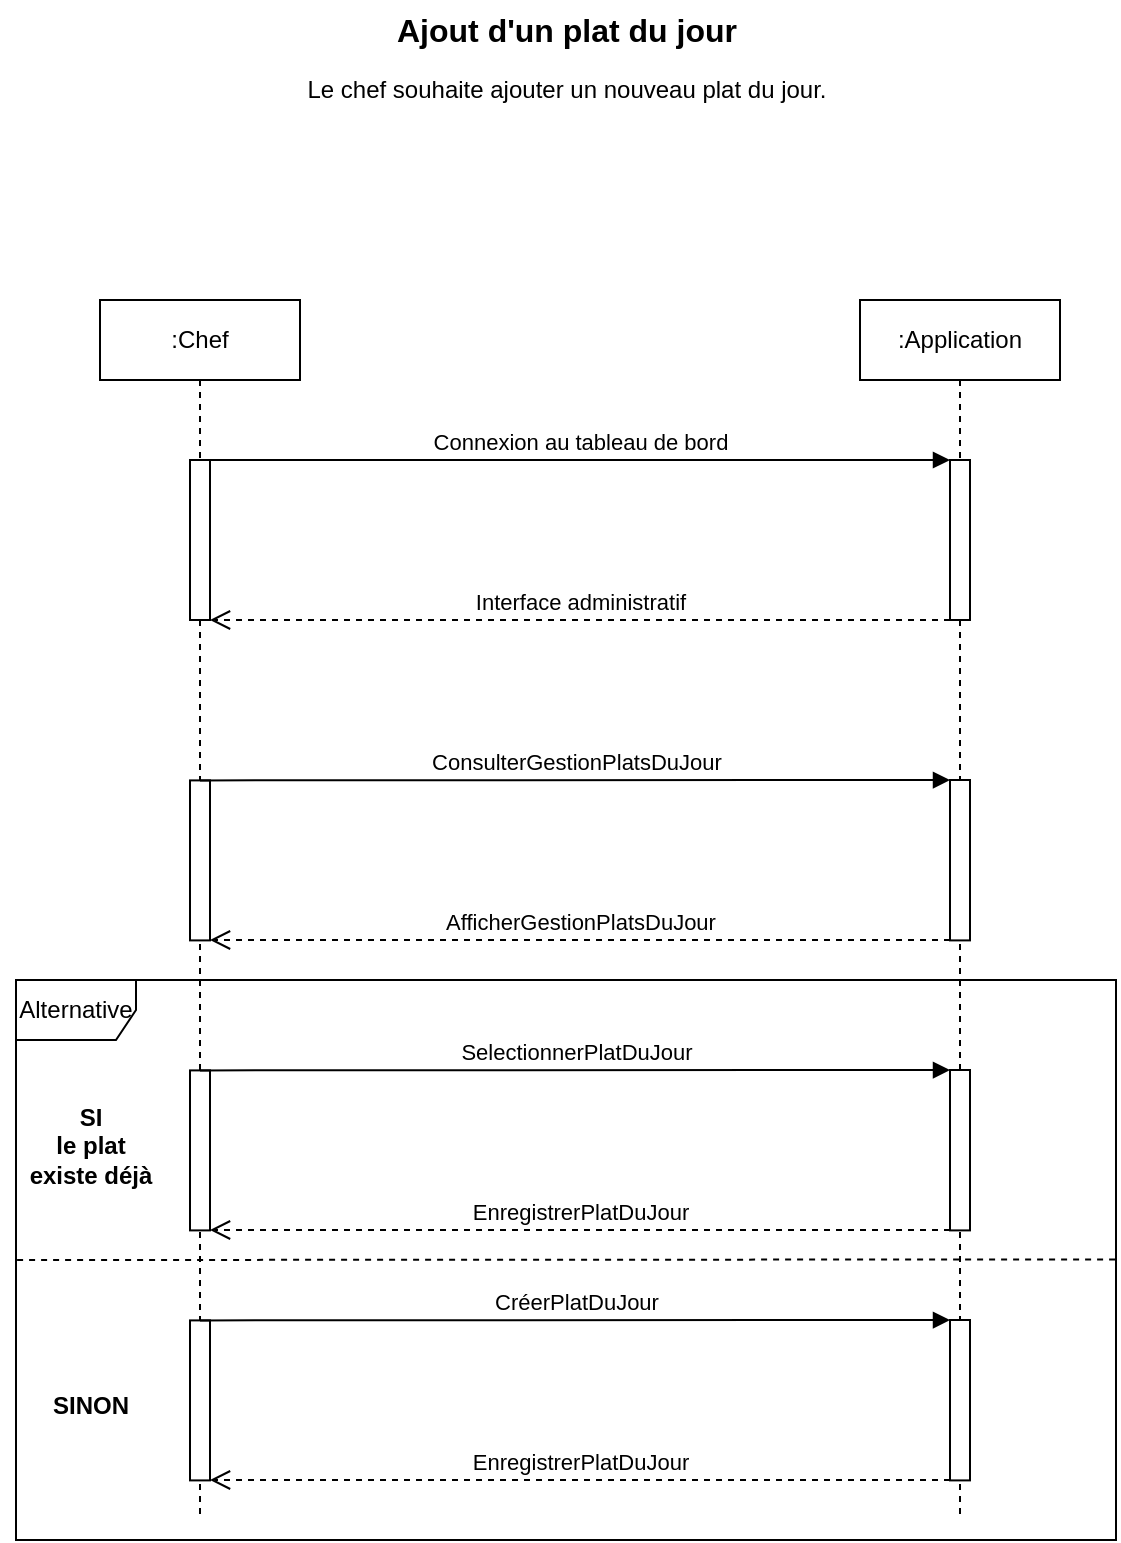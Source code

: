 <mxfile version="21.2.3">
  <diagram name="Page-1" id="AlQgFYiAesxGKjzgry_K">
    <mxGraphModel dx="2074" dy="1106" grid="1" gridSize="10" guides="1" tooltips="1" connect="1" arrows="1" fold="1" page="1" pageScale="1" pageWidth="827" pageHeight="1169" math="0" shadow="0">
      <root>
        <mxCell id="0" />
        <mxCell id="1" parent="0" />
        <mxCell id="VzBomBVX7HgXpCq8d6OW-4" value="Ajout d&#39;un plat du jour" style="text;html=1;align=center;verticalAlign=middle;resizable=0;points=[];autosize=1;strokeColor=none;fillColor=none;strokeWidth=1;fontStyle=1;fontSize=16;" vertex="1" parent="1">
          <mxGeometry x="318" y="50" width="190" height="30" as="geometry" />
        </mxCell>
        <mxCell id="VzBomBVX7HgXpCq8d6OW-14" value="Le chef souhaite ajouter un nouveau plat du jour." style="text;html=1;align=center;verticalAlign=middle;resizable=0;points=[];autosize=1;strokeColor=none;fillColor=none;" vertex="1" parent="1">
          <mxGeometry x="268" y="80" width="290" height="30" as="geometry" />
        </mxCell>
        <mxCell id="VzBomBVX7HgXpCq8d6OW-28" value=":Application" style="shape=umlLifeline;perimeter=lifelinePerimeter;whiteSpace=wrap;html=1;container=1;dropTarget=0;collapsible=0;recursiveResize=0;outlineConnect=0;portConstraint=eastwest;newEdgeStyle={&quot;edgeStyle&quot;:&quot;elbowEdgeStyle&quot;,&quot;elbow&quot;:&quot;vertical&quot;,&quot;curved&quot;:0,&quot;rounded&quot;:0};" vertex="1" parent="1">
          <mxGeometry x="560" y="200" width="100" height="610" as="geometry" />
        </mxCell>
        <mxCell id="VzBomBVX7HgXpCq8d6OW-30" value="" style="html=1;points=[];perimeter=orthogonalPerimeter;outlineConnect=0;targetShapes=umlLifeline;portConstraint=eastwest;newEdgeStyle={&quot;edgeStyle&quot;:&quot;elbowEdgeStyle&quot;,&quot;elbow&quot;:&quot;vertical&quot;,&quot;curved&quot;:0,&quot;rounded&quot;:0};" vertex="1" parent="VzBomBVX7HgXpCq8d6OW-28">
          <mxGeometry x="45" y="80" width="10" height="80" as="geometry" />
        </mxCell>
        <mxCell id="VzBomBVX7HgXpCq8d6OW-47" value="" style="html=1;points=[];perimeter=orthogonalPerimeter;outlineConnect=0;targetShapes=umlLifeline;portConstraint=eastwest;newEdgeStyle={&quot;edgeStyle&quot;:&quot;elbowEdgeStyle&quot;,&quot;elbow&quot;:&quot;vertical&quot;,&quot;curved&quot;:0,&quot;rounded&quot;:0};" vertex="1" parent="VzBomBVX7HgXpCq8d6OW-28">
          <mxGeometry x="45" y="240" width="10" height="80.2" as="geometry" />
        </mxCell>
        <mxCell id="VzBomBVX7HgXpCq8d6OW-27" value=":Chef" style="shape=umlLifeline;perimeter=lifelinePerimeter;whiteSpace=wrap;html=1;container=1;dropTarget=0;collapsible=0;recursiveResize=0;outlineConnect=0;portConstraint=eastwest;newEdgeStyle={&quot;edgeStyle&quot;:&quot;elbowEdgeStyle&quot;,&quot;elbow&quot;:&quot;vertical&quot;,&quot;curved&quot;:0,&quot;rounded&quot;:0};" vertex="1" parent="1">
          <mxGeometry x="180" y="200" width="100" height="610" as="geometry" />
        </mxCell>
        <mxCell id="VzBomBVX7HgXpCq8d6OW-33" value="" style="html=1;points=[];perimeter=orthogonalPerimeter;outlineConnect=0;targetShapes=umlLifeline;portConstraint=eastwest;newEdgeStyle={&quot;edgeStyle&quot;:&quot;elbowEdgeStyle&quot;,&quot;elbow&quot;:&quot;vertical&quot;,&quot;curved&quot;:0,&quot;rounded&quot;:0};" vertex="1" parent="VzBomBVX7HgXpCq8d6OW-27">
          <mxGeometry x="45" y="80" width="10" height="80" as="geometry" />
        </mxCell>
        <mxCell id="VzBomBVX7HgXpCq8d6OW-50" value="" style="html=1;points=[];perimeter=orthogonalPerimeter;outlineConnect=0;targetShapes=umlLifeline;portConstraint=eastwest;newEdgeStyle={&quot;edgeStyle&quot;:&quot;elbowEdgeStyle&quot;,&quot;elbow&quot;:&quot;vertical&quot;,&quot;curved&quot;:0,&quot;rounded&quot;:0};" vertex="1" parent="VzBomBVX7HgXpCq8d6OW-27">
          <mxGeometry x="45" y="240.2" width="10" height="80" as="geometry" />
        </mxCell>
        <mxCell id="VzBomBVX7HgXpCq8d6OW-64" value="" style="html=1;points=[];perimeter=orthogonalPerimeter;outlineConnect=0;targetShapes=umlLifeline;portConstraint=eastwest;newEdgeStyle={&quot;edgeStyle&quot;:&quot;elbowEdgeStyle&quot;,&quot;elbow&quot;:&quot;vertical&quot;,&quot;curved&quot;:0,&quot;rounded&quot;:0};" vertex="1" parent="VzBomBVX7HgXpCq8d6OW-27">
          <mxGeometry x="45" y="385.2" width="10" height="80" as="geometry" />
        </mxCell>
        <mxCell id="VzBomBVX7HgXpCq8d6OW-65" value="" style="html=1;points=[];perimeter=orthogonalPerimeter;outlineConnect=0;targetShapes=umlLifeline;portConstraint=eastwest;newEdgeStyle={&quot;edgeStyle&quot;:&quot;elbowEdgeStyle&quot;,&quot;elbow&quot;:&quot;vertical&quot;,&quot;curved&quot;:0,&quot;rounded&quot;:0};" vertex="1" parent="VzBomBVX7HgXpCq8d6OW-27">
          <mxGeometry x="425" y="385" width="10" height="80.2" as="geometry" />
        </mxCell>
        <mxCell id="VzBomBVX7HgXpCq8d6OW-66" value="EnregistrerPlatDuJour" style="html=1;verticalAlign=bottom;endArrow=open;dashed=1;endSize=8;edgeStyle=elbowEdgeStyle;elbow=vertical;curved=0;rounded=0;" edge="1" parent="VzBomBVX7HgXpCq8d6OW-27" source="VzBomBVX7HgXpCq8d6OW-65" target="VzBomBVX7HgXpCq8d6OW-64">
          <mxGeometry relative="1" as="geometry">
            <mxPoint x="160" y="460.2" as="targetPoint" />
            <Array as="points">
              <mxPoint x="140" y="465" />
            </Array>
          </mxGeometry>
        </mxCell>
        <mxCell id="VzBomBVX7HgXpCq8d6OW-67" value="SelectionnerPlatDuJour" style="html=1;verticalAlign=bottom;endArrow=block;edgeStyle=elbowEdgeStyle;elbow=vertical;curved=0;rounded=0;" edge="1" parent="VzBomBVX7HgXpCq8d6OW-27" source="VzBomBVX7HgXpCq8d6OW-64" target="VzBomBVX7HgXpCq8d6OW-65">
          <mxGeometry x="0.001" relative="1" as="geometry">
            <mxPoint x="160" y="385.2" as="sourcePoint" />
            <mxPoint x="210" y="385" as="targetPoint" />
            <Array as="points">
              <mxPoint x="130" y="385" />
            </Array>
            <mxPoint as="offset" />
          </mxGeometry>
        </mxCell>
        <mxCell id="VzBomBVX7HgXpCq8d6OW-68" value="" style="html=1;points=[];perimeter=orthogonalPerimeter;outlineConnect=0;targetShapes=umlLifeline;portConstraint=eastwest;newEdgeStyle={&quot;edgeStyle&quot;:&quot;elbowEdgeStyle&quot;,&quot;elbow&quot;:&quot;vertical&quot;,&quot;curved&quot;:0,&quot;rounded&quot;:0};" vertex="1" parent="VzBomBVX7HgXpCq8d6OW-27">
          <mxGeometry x="45" y="510.2" width="10" height="80" as="geometry" />
        </mxCell>
        <mxCell id="VzBomBVX7HgXpCq8d6OW-69" value="" style="html=1;points=[];perimeter=orthogonalPerimeter;outlineConnect=0;targetShapes=umlLifeline;portConstraint=eastwest;newEdgeStyle={&quot;edgeStyle&quot;:&quot;elbowEdgeStyle&quot;,&quot;elbow&quot;:&quot;vertical&quot;,&quot;curved&quot;:0,&quot;rounded&quot;:0};" vertex="1" parent="VzBomBVX7HgXpCq8d6OW-27">
          <mxGeometry x="425" y="510" width="10" height="80.2" as="geometry" />
        </mxCell>
        <mxCell id="VzBomBVX7HgXpCq8d6OW-70" value="EnregistrerPlatDuJour" style="html=1;verticalAlign=bottom;endArrow=open;dashed=1;endSize=8;edgeStyle=elbowEdgeStyle;elbow=vertical;curved=0;rounded=0;" edge="1" parent="VzBomBVX7HgXpCq8d6OW-27" source="VzBomBVX7HgXpCq8d6OW-69" target="VzBomBVX7HgXpCq8d6OW-68">
          <mxGeometry relative="1" as="geometry">
            <mxPoint x="160" y="585.2" as="targetPoint" />
            <Array as="points">
              <mxPoint x="140" y="590" />
            </Array>
          </mxGeometry>
        </mxCell>
        <mxCell id="VzBomBVX7HgXpCq8d6OW-71" value="CréerPlatDuJour" style="html=1;verticalAlign=bottom;endArrow=block;edgeStyle=elbowEdgeStyle;elbow=vertical;curved=0;rounded=0;" edge="1" parent="VzBomBVX7HgXpCq8d6OW-27" source="VzBomBVX7HgXpCq8d6OW-68" target="VzBomBVX7HgXpCq8d6OW-69">
          <mxGeometry x="0.001" relative="1" as="geometry">
            <mxPoint x="160" y="510.2" as="sourcePoint" />
            <mxPoint x="210" y="510" as="targetPoint" />
            <Array as="points">
              <mxPoint x="130" y="510" />
            </Array>
            <mxPoint as="offset" />
          </mxGeometry>
        </mxCell>
        <mxCell id="VzBomBVX7HgXpCq8d6OW-31" value="Connexion au tableau de bord" style="html=1;verticalAlign=bottom;endArrow=block;edgeStyle=elbowEdgeStyle;elbow=vertical;curved=0;rounded=0;" edge="1" target="VzBomBVX7HgXpCq8d6OW-30" parent="1" source="VzBomBVX7HgXpCq8d6OW-33">
          <mxGeometry relative="1" as="geometry">
            <mxPoint x="280" y="320" as="sourcePoint" />
            <Array as="points">
              <mxPoint x="310" y="280" />
              <mxPoint x="430" y="320" />
            </Array>
          </mxGeometry>
        </mxCell>
        <mxCell id="VzBomBVX7HgXpCq8d6OW-32" value="Interface administratif" style="html=1;verticalAlign=bottom;endArrow=open;dashed=1;endSize=8;edgeStyle=elbowEdgeStyle;elbow=vertical;curved=0;rounded=0;" edge="1" source="VzBomBVX7HgXpCq8d6OW-30" parent="1" target="VzBomBVX7HgXpCq8d6OW-33">
          <mxGeometry relative="1" as="geometry">
            <mxPoint x="280" y="395" as="targetPoint" />
            <Array as="points">
              <mxPoint x="350" y="360" />
              <mxPoint x="240" y="400" />
            </Array>
          </mxGeometry>
        </mxCell>
        <mxCell id="VzBomBVX7HgXpCq8d6OW-49" value="AfficherGestionPlatsDuJour" style="html=1;verticalAlign=bottom;endArrow=open;dashed=1;endSize=8;edgeStyle=elbowEdgeStyle;elbow=vertical;curved=0;rounded=0;" edge="1" source="VzBomBVX7HgXpCq8d6OW-47" parent="1" target="VzBomBVX7HgXpCq8d6OW-50">
          <mxGeometry relative="1" as="geometry">
            <mxPoint x="340" y="515.2" as="targetPoint" />
            <Array as="points">
              <mxPoint x="320" y="520" />
            </Array>
          </mxGeometry>
        </mxCell>
        <mxCell id="VzBomBVX7HgXpCq8d6OW-48" value="ConsulterGestionPlatsDuJour" style="html=1;verticalAlign=bottom;endArrow=block;edgeStyle=elbowEdgeStyle;elbow=vertical;curved=0;rounded=0;" edge="1" target="VzBomBVX7HgXpCq8d6OW-47" parent="1" source="VzBomBVX7HgXpCq8d6OW-50">
          <mxGeometry x="0.001" relative="1" as="geometry">
            <mxPoint x="340" y="440.2" as="sourcePoint" />
            <mxPoint x="390" y="440" as="targetPoint" />
            <Array as="points">
              <mxPoint x="310" y="440" />
            </Array>
            <mxPoint as="offset" />
          </mxGeometry>
        </mxCell>
        <mxCell id="VzBomBVX7HgXpCq8d6OW-53" value="Alternative" style="shape=umlFrame;whiteSpace=wrap;html=1;pointerEvents=0;" vertex="1" parent="1">
          <mxGeometry x="138" y="540" width="550" height="280" as="geometry" />
        </mxCell>
        <mxCell id="VzBomBVX7HgXpCq8d6OW-55" value="" style="endArrow=none;dashed=1;html=1;rounded=0;exitX=0.001;exitY=0.5;exitDx=0;exitDy=0;exitPerimeter=0;entryX=1;entryY=0.499;entryDx=0;entryDy=0;entryPerimeter=0;" edge="1" parent="1" source="VzBomBVX7HgXpCq8d6OW-53" target="VzBomBVX7HgXpCq8d6OW-53">
          <mxGeometry width="50" height="50" relative="1" as="geometry">
            <mxPoint x="760" y="630" as="sourcePoint" />
            <mxPoint x="810" y="580" as="targetPoint" />
          </mxGeometry>
        </mxCell>
        <mxCell id="VzBomBVX7HgXpCq8d6OW-72" value="&lt;div&gt;SI&lt;/div&gt;&lt;div&gt;le plat&lt;/div&gt;&lt;div&gt;existe déjà&lt;/div&gt;" style="text;html=1;align=center;verticalAlign=middle;resizable=0;points=[];autosize=1;strokeColor=none;fillColor=none;fontStyle=1" vertex="1" parent="1">
          <mxGeometry x="130" y="593" width="90" height="60" as="geometry" />
        </mxCell>
        <mxCell id="VzBomBVX7HgXpCq8d6OW-73" value="SINON" style="text;html=1;align=center;verticalAlign=middle;resizable=0;points=[];autosize=1;strokeColor=none;fillColor=none;fontStyle=1" vertex="1" parent="1">
          <mxGeometry x="145" y="738" width="60" height="30" as="geometry" />
        </mxCell>
      </root>
    </mxGraphModel>
  </diagram>
</mxfile>
